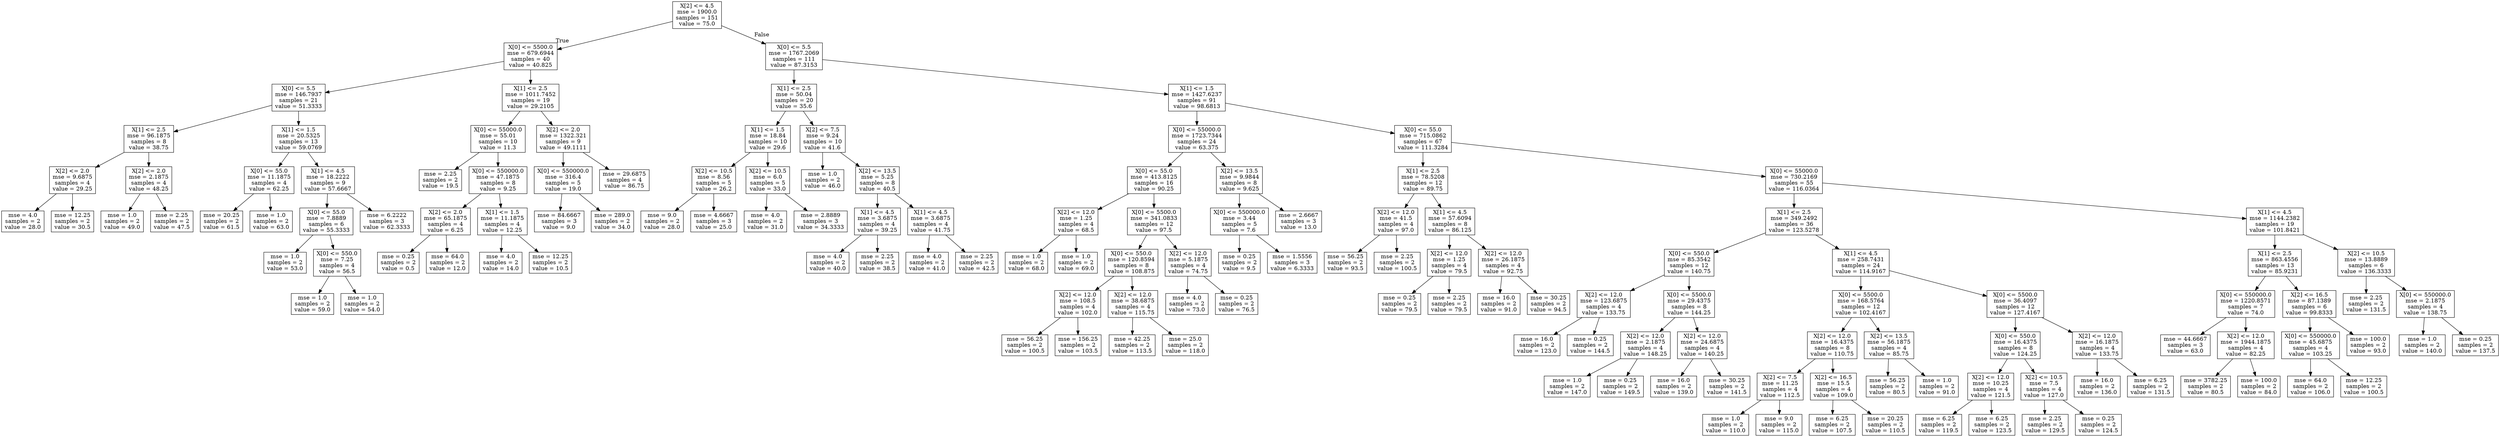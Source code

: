 digraph Tree {
node [shape=box] ;
0 [label="X[2] <= 4.5\nmse = 1900.0\nsamples = 151\nvalue = 75.0"] ;
1 [label="X[0] <= 5500.0\nmse = 679.6944\nsamples = 40\nvalue = 40.825"] ;
0 -> 1 [labeldistance=2.5, labelangle=45, headlabel="True"] ;
2 [label="X[0] <= 5.5\nmse = 146.7937\nsamples = 21\nvalue = 51.3333"] ;
1 -> 2 ;
3 [label="X[1] <= 2.5\nmse = 96.1875\nsamples = 8\nvalue = 38.75"] ;
2 -> 3 ;
4 [label="X[2] <= 2.0\nmse = 9.6875\nsamples = 4\nvalue = 29.25"] ;
3 -> 4 ;
5 [label="mse = 4.0\nsamples = 2\nvalue = 28.0"] ;
4 -> 5 ;
6 [label="mse = 12.25\nsamples = 2\nvalue = 30.5"] ;
4 -> 6 ;
7 [label="X[2] <= 2.0\nmse = 2.1875\nsamples = 4\nvalue = 48.25"] ;
3 -> 7 ;
8 [label="mse = 1.0\nsamples = 2\nvalue = 49.0"] ;
7 -> 8 ;
9 [label="mse = 2.25\nsamples = 2\nvalue = 47.5"] ;
7 -> 9 ;
10 [label="X[1] <= 1.5\nmse = 20.5325\nsamples = 13\nvalue = 59.0769"] ;
2 -> 10 ;
11 [label="X[0] <= 55.0\nmse = 11.1875\nsamples = 4\nvalue = 62.25"] ;
10 -> 11 ;
12 [label="mse = 20.25\nsamples = 2\nvalue = 61.5"] ;
11 -> 12 ;
13 [label="mse = 1.0\nsamples = 2\nvalue = 63.0"] ;
11 -> 13 ;
14 [label="X[1] <= 4.5\nmse = 18.2222\nsamples = 9\nvalue = 57.6667"] ;
10 -> 14 ;
15 [label="X[0] <= 55.0\nmse = 7.8889\nsamples = 6\nvalue = 55.3333"] ;
14 -> 15 ;
16 [label="mse = 1.0\nsamples = 2\nvalue = 53.0"] ;
15 -> 16 ;
17 [label="X[0] <= 550.0\nmse = 7.25\nsamples = 4\nvalue = 56.5"] ;
15 -> 17 ;
18 [label="mse = 1.0\nsamples = 2\nvalue = 59.0"] ;
17 -> 18 ;
19 [label="mse = 1.0\nsamples = 2\nvalue = 54.0"] ;
17 -> 19 ;
20 [label="mse = 6.2222\nsamples = 3\nvalue = 62.3333"] ;
14 -> 20 ;
21 [label="X[1] <= 2.5\nmse = 1011.7452\nsamples = 19\nvalue = 29.2105"] ;
1 -> 21 ;
22 [label="X[0] <= 55000.0\nmse = 55.01\nsamples = 10\nvalue = 11.3"] ;
21 -> 22 ;
23 [label="mse = 2.25\nsamples = 2\nvalue = 19.5"] ;
22 -> 23 ;
24 [label="X[0] <= 550000.0\nmse = 47.1875\nsamples = 8\nvalue = 9.25"] ;
22 -> 24 ;
25 [label="X[2] <= 2.0\nmse = 65.1875\nsamples = 4\nvalue = 6.25"] ;
24 -> 25 ;
26 [label="mse = 0.25\nsamples = 2\nvalue = 0.5"] ;
25 -> 26 ;
27 [label="mse = 64.0\nsamples = 2\nvalue = 12.0"] ;
25 -> 27 ;
28 [label="X[1] <= 1.5\nmse = 11.1875\nsamples = 4\nvalue = 12.25"] ;
24 -> 28 ;
29 [label="mse = 4.0\nsamples = 2\nvalue = 14.0"] ;
28 -> 29 ;
30 [label="mse = 12.25\nsamples = 2\nvalue = 10.5"] ;
28 -> 30 ;
31 [label="X[2] <= 2.0\nmse = 1322.321\nsamples = 9\nvalue = 49.1111"] ;
21 -> 31 ;
32 [label="X[0] <= 550000.0\nmse = 316.4\nsamples = 5\nvalue = 19.0"] ;
31 -> 32 ;
33 [label="mse = 84.6667\nsamples = 3\nvalue = 9.0"] ;
32 -> 33 ;
34 [label="mse = 289.0\nsamples = 2\nvalue = 34.0"] ;
32 -> 34 ;
35 [label="mse = 29.6875\nsamples = 4\nvalue = 86.75"] ;
31 -> 35 ;
36 [label="X[0] <= 5.5\nmse = 1767.2069\nsamples = 111\nvalue = 87.3153"] ;
0 -> 36 [labeldistance=2.5, labelangle=-45, headlabel="False"] ;
37 [label="X[1] <= 2.5\nmse = 50.04\nsamples = 20\nvalue = 35.6"] ;
36 -> 37 ;
38 [label="X[1] <= 1.5\nmse = 18.84\nsamples = 10\nvalue = 29.6"] ;
37 -> 38 ;
39 [label="X[2] <= 10.5\nmse = 8.56\nsamples = 5\nvalue = 26.2"] ;
38 -> 39 ;
40 [label="mse = 9.0\nsamples = 2\nvalue = 28.0"] ;
39 -> 40 ;
41 [label="mse = 4.6667\nsamples = 3\nvalue = 25.0"] ;
39 -> 41 ;
42 [label="X[2] <= 10.5\nmse = 6.0\nsamples = 5\nvalue = 33.0"] ;
38 -> 42 ;
43 [label="mse = 4.0\nsamples = 2\nvalue = 31.0"] ;
42 -> 43 ;
44 [label="mse = 2.8889\nsamples = 3\nvalue = 34.3333"] ;
42 -> 44 ;
45 [label="X[2] <= 7.5\nmse = 9.24\nsamples = 10\nvalue = 41.6"] ;
37 -> 45 ;
46 [label="mse = 1.0\nsamples = 2\nvalue = 46.0"] ;
45 -> 46 ;
47 [label="X[2] <= 13.5\nmse = 5.25\nsamples = 8\nvalue = 40.5"] ;
45 -> 47 ;
48 [label="X[1] <= 4.5\nmse = 3.6875\nsamples = 4\nvalue = 39.25"] ;
47 -> 48 ;
49 [label="mse = 4.0\nsamples = 2\nvalue = 40.0"] ;
48 -> 49 ;
50 [label="mse = 2.25\nsamples = 2\nvalue = 38.5"] ;
48 -> 50 ;
51 [label="X[1] <= 4.5\nmse = 3.6875\nsamples = 4\nvalue = 41.75"] ;
47 -> 51 ;
52 [label="mse = 4.0\nsamples = 2\nvalue = 41.0"] ;
51 -> 52 ;
53 [label="mse = 2.25\nsamples = 2\nvalue = 42.5"] ;
51 -> 53 ;
54 [label="X[1] <= 1.5\nmse = 1427.6237\nsamples = 91\nvalue = 98.6813"] ;
36 -> 54 ;
55 [label="X[0] <= 55000.0\nmse = 1723.7344\nsamples = 24\nvalue = 63.375"] ;
54 -> 55 ;
56 [label="X[0] <= 55.0\nmse = 413.8125\nsamples = 16\nvalue = 90.25"] ;
55 -> 56 ;
57 [label="X[2] <= 12.0\nmse = 1.25\nsamples = 4\nvalue = 68.5"] ;
56 -> 57 ;
58 [label="mse = 1.0\nsamples = 2\nvalue = 68.0"] ;
57 -> 58 ;
59 [label="mse = 1.0\nsamples = 2\nvalue = 69.0"] ;
57 -> 59 ;
60 [label="X[0] <= 5500.0\nmse = 341.0833\nsamples = 12\nvalue = 97.5"] ;
56 -> 60 ;
61 [label="X[0] <= 550.0\nmse = 120.8594\nsamples = 8\nvalue = 108.875"] ;
60 -> 61 ;
62 [label="X[2] <= 12.0\nmse = 108.5\nsamples = 4\nvalue = 102.0"] ;
61 -> 62 ;
63 [label="mse = 56.25\nsamples = 2\nvalue = 100.5"] ;
62 -> 63 ;
64 [label="mse = 156.25\nsamples = 2\nvalue = 103.5"] ;
62 -> 64 ;
65 [label="X[2] <= 12.0\nmse = 38.6875\nsamples = 4\nvalue = 115.75"] ;
61 -> 65 ;
66 [label="mse = 42.25\nsamples = 2\nvalue = 113.5"] ;
65 -> 66 ;
67 [label="mse = 25.0\nsamples = 2\nvalue = 118.0"] ;
65 -> 67 ;
68 [label="X[2] <= 12.0\nmse = 5.1875\nsamples = 4\nvalue = 74.75"] ;
60 -> 68 ;
69 [label="mse = 4.0\nsamples = 2\nvalue = 73.0"] ;
68 -> 69 ;
70 [label="mse = 0.25\nsamples = 2\nvalue = 76.5"] ;
68 -> 70 ;
71 [label="X[2] <= 13.5\nmse = 9.9844\nsamples = 8\nvalue = 9.625"] ;
55 -> 71 ;
72 [label="X[0] <= 550000.0\nmse = 3.44\nsamples = 5\nvalue = 7.6"] ;
71 -> 72 ;
73 [label="mse = 0.25\nsamples = 2\nvalue = 9.5"] ;
72 -> 73 ;
74 [label="mse = 1.5556\nsamples = 3\nvalue = 6.3333"] ;
72 -> 74 ;
75 [label="mse = 2.6667\nsamples = 3\nvalue = 13.0"] ;
71 -> 75 ;
76 [label="X[0] <= 55.0\nmse = 715.0862\nsamples = 67\nvalue = 111.3284"] ;
54 -> 76 ;
77 [label="X[1] <= 2.5\nmse = 78.5208\nsamples = 12\nvalue = 89.75"] ;
76 -> 77 ;
78 [label="X[2] <= 12.0\nmse = 41.5\nsamples = 4\nvalue = 97.0"] ;
77 -> 78 ;
79 [label="mse = 56.25\nsamples = 2\nvalue = 93.5"] ;
78 -> 79 ;
80 [label="mse = 2.25\nsamples = 2\nvalue = 100.5"] ;
78 -> 80 ;
81 [label="X[1] <= 4.5\nmse = 57.6094\nsamples = 8\nvalue = 86.125"] ;
77 -> 81 ;
82 [label="X[2] <= 12.0\nmse = 1.25\nsamples = 4\nvalue = 79.5"] ;
81 -> 82 ;
83 [label="mse = 0.25\nsamples = 2\nvalue = 79.5"] ;
82 -> 83 ;
84 [label="mse = 2.25\nsamples = 2\nvalue = 79.5"] ;
82 -> 84 ;
85 [label="X[2] <= 12.0\nmse = 26.1875\nsamples = 4\nvalue = 92.75"] ;
81 -> 85 ;
86 [label="mse = 16.0\nsamples = 2\nvalue = 91.0"] ;
85 -> 86 ;
87 [label="mse = 30.25\nsamples = 2\nvalue = 94.5"] ;
85 -> 87 ;
88 [label="X[0] <= 55000.0\nmse = 730.2169\nsamples = 55\nvalue = 116.0364"] ;
76 -> 88 ;
89 [label="X[1] <= 2.5\nmse = 349.2492\nsamples = 36\nvalue = 123.5278"] ;
88 -> 89 ;
90 [label="X[0] <= 550.0\nmse = 85.3542\nsamples = 12\nvalue = 140.75"] ;
89 -> 90 ;
91 [label="X[2] <= 12.0\nmse = 123.6875\nsamples = 4\nvalue = 133.75"] ;
90 -> 91 ;
92 [label="mse = 16.0\nsamples = 2\nvalue = 123.0"] ;
91 -> 92 ;
93 [label="mse = 0.25\nsamples = 2\nvalue = 144.5"] ;
91 -> 93 ;
94 [label="X[0] <= 5500.0\nmse = 29.4375\nsamples = 8\nvalue = 144.25"] ;
90 -> 94 ;
95 [label="X[2] <= 12.0\nmse = 2.1875\nsamples = 4\nvalue = 148.25"] ;
94 -> 95 ;
96 [label="mse = 1.0\nsamples = 2\nvalue = 147.0"] ;
95 -> 96 ;
97 [label="mse = 0.25\nsamples = 2\nvalue = 149.5"] ;
95 -> 97 ;
98 [label="X[2] <= 12.0\nmse = 24.6875\nsamples = 4\nvalue = 140.25"] ;
94 -> 98 ;
99 [label="mse = 16.0\nsamples = 2\nvalue = 139.0"] ;
98 -> 99 ;
100 [label="mse = 30.25\nsamples = 2\nvalue = 141.5"] ;
98 -> 100 ;
101 [label="X[1] <= 4.5\nmse = 258.7431\nsamples = 24\nvalue = 114.9167"] ;
89 -> 101 ;
102 [label="X[0] <= 5500.0\nmse = 168.5764\nsamples = 12\nvalue = 102.4167"] ;
101 -> 102 ;
103 [label="X[2] <= 12.0\nmse = 16.4375\nsamples = 8\nvalue = 110.75"] ;
102 -> 103 ;
104 [label="X[2] <= 7.5\nmse = 11.25\nsamples = 4\nvalue = 112.5"] ;
103 -> 104 ;
105 [label="mse = 1.0\nsamples = 2\nvalue = 110.0"] ;
104 -> 105 ;
106 [label="mse = 9.0\nsamples = 2\nvalue = 115.0"] ;
104 -> 106 ;
107 [label="X[2] <= 16.5\nmse = 15.5\nsamples = 4\nvalue = 109.0"] ;
103 -> 107 ;
108 [label="mse = 6.25\nsamples = 2\nvalue = 107.5"] ;
107 -> 108 ;
109 [label="mse = 20.25\nsamples = 2\nvalue = 110.5"] ;
107 -> 109 ;
110 [label="X[2] <= 13.5\nmse = 56.1875\nsamples = 4\nvalue = 85.75"] ;
102 -> 110 ;
111 [label="mse = 56.25\nsamples = 2\nvalue = 80.5"] ;
110 -> 111 ;
112 [label="mse = 1.0\nsamples = 2\nvalue = 91.0"] ;
110 -> 112 ;
113 [label="X[0] <= 5500.0\nmse = 36.4097\nsamples = 12\nvalue = 127.4167"] ;
101 -> 113 ;
114 [label="X[0] <= 550.0\nmse = 16.4375\nsamples = 8\nvalue = 124.25"] ;
113 -> 114 ;
115 [label="X[2] <= 12.0\nmse = 10.25\nsamples = 4\nvalue = 121.5"] ;
114 -> 115 ;
116 [label="mse = 6.25\nsamples = 2\nvalue = 119.5"] ;
115 -> 116 ;
117 [label="mse = 6.25\nsamples = 2\nvalue = 123.5"] ;
115 -> 117 ;
118 [label="X[2] <= 10.5\nmse = 7.5\nsamples = 4\nvalue = 127.0"] ;
114 -> 118 ;
119 [label="mse = 2.25\nsamples = 2\nvalue = 129.5"] ;
118 -> 119 ;
120 [label="mse = 0.25\nsamples = 2\nvalue = 124.5"] ;
118 -> 120 ;
121 [label="X[2] <= 12.0\nmse = 16.1875\nsamples = 4\nvalue = 133.75"] ;
113 -> 121 ;
122 [label="mse = 16.0\nsamples = 2\nvalue = 136.0"] ;
121 -> 122 ;
123 [label="mse = 6.25\nsamples = 2\nvalue = 131.5"] ;
121 -> 123 ;
124 [label="X[1] <= 4.5\nmse = 1144.2382\nsamples = 19\nvalue = 101.8421"] ;
88 -> 124 ;
125 [label="X[1] <= 2.5\nmse = 863.4556\nsamples = 13\nvalue = 85.9231"] ;
124 -> 125 ;
126 [label="X[0] <= 550000.0\nmse = 1220.8571\nsamples = 7\nvalue = 74.0"] ;
125 -> 126 ;
127 [label="mse = 44.6667\nsamples = 3\nvalue = 63.0"] ;
126 -> 127 ;
128 [label="X[2] <= 12.0\nmse = 1944.1875\nsamples = 4\nvalue = 82.25"] ;
126 -> 128 ;
129 [label="mse = 3782.25\nsamples = 2\nvalue = 80.5"] ;
128 -> 129 ;
130 [label="mse = 100.0\nsamples = 2\nvalue = 84.0"] ;
128 -> 130 ;
131 [label="X[2] <= 16.5\nmse = 87.1389\nsamples = 6\nvalue = 99.8333"] ;
125 -> 131 ;
132 [label="X[0] <= 550000.0\nmse = 45.6875\nsamples = 4\nvalue = 103.25"] ;
131 -> 132 ;
133 [label="mse = 64.0\nsamples = 2\nvalue = 106.0"] ;
132 -> 133 ;
134 [label="mse = 12.25\nsamples = 2\nvalue = 100.5"] ;
132 -> 134 ;
135 [label="mse = 100.0\nsamples = 2\nvalue = 93.0"] ;
131 -> 135 ;
136 [label="X[2] <= 10.5\nmse = 13.8889\nsamples = 6\nvalue = 136.3333"] ;
124 -> 136 ;
137 [label="mse = 2.25\nsamples = 2\nvalue = 131.5"] ;
136 -> 137 ;
138 [label="X[0] <= 550000.0\nmse = 2.1875\nsamples = 4\nvalue = 138.75"] ;
136 -> 138 ;
139 [label="mse = 1.0\nsamples = 2\nvalue = 140.0"] ;
138 -> 139 ;
140 [label="mse = 0.25\nsamples = 2\nvalue = 137.5"] ;
138 -> 140 ;
}
